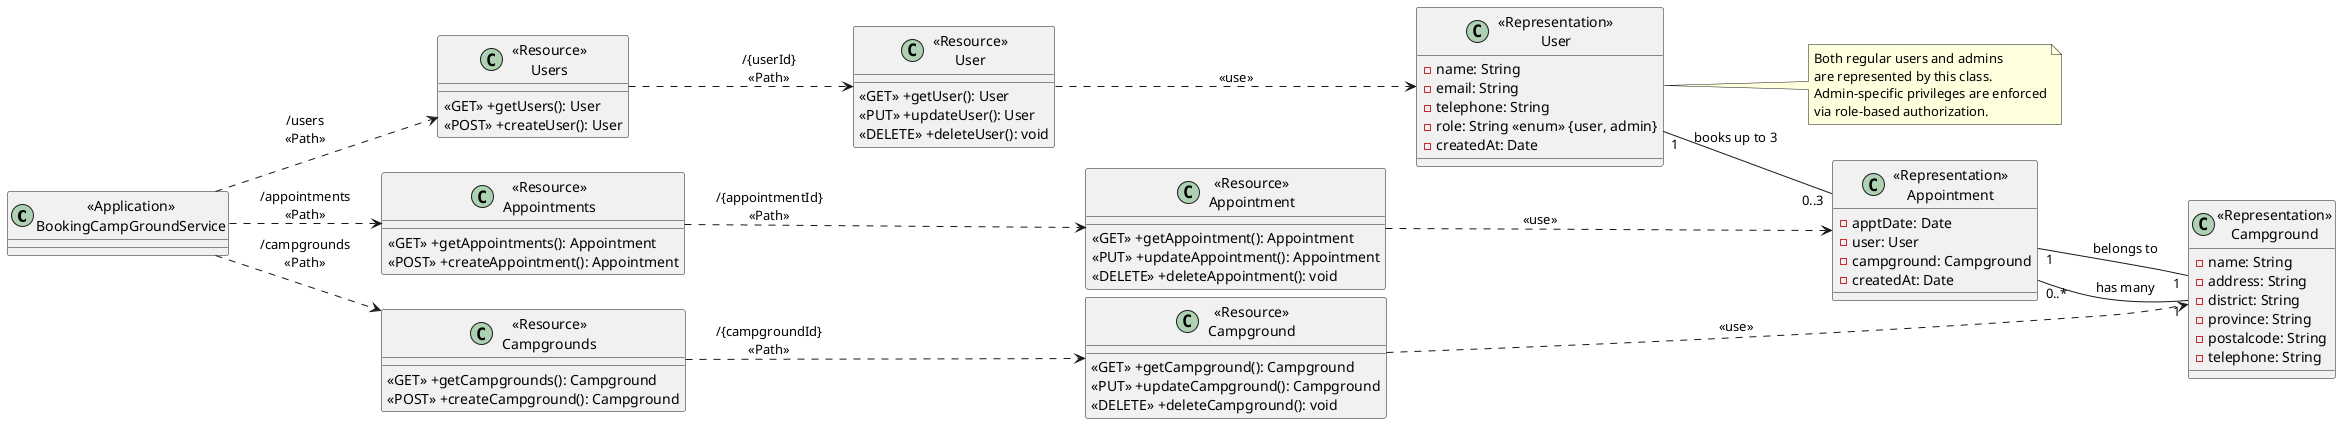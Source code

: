 @startuml
left to right direction

' Application Service
class "<<Application>>\nBookingCampGroundService" as BookingCampGroundService {}

' Users Resources
class "<<Resource>>\nUsers" as ResourceUsers {
    <<GET>> +getUsers(): User
    <<POST>> +createUser(): User
}

class "<<Resource>>\nUser" as ResourceUser {
    <<GET>> +getUser(): User
    <<PUT>> +updateUser(): User
    <<DELETE>> +deleteUser(): void
}

class "<<Representation>>\nUser" as RepresentationUser {
    - name: String
    - email: String
    - telephone: String
    - role: String <<enum>> {user, admin}
    - createdAt: Date
}

note right of RepresentationUser
  Both regular users and admins
  are represented by this class.
  Admin-specific privileges are enforced
  via role-based authorization.
end note

' Appointments Resources
class "<<Resource>>\nAppointments" as ResourceAppointments {
    <<GET>> +getAppointments(): Appointment
    <<POST>> +createAppointment(): Appointment
}

class "<<Resource>>\nAppointment" as ResourceAppointment {
    <<GET>> +getAppointment(): Appointment
    <<PUT>> +updateAppointment(): Appointment
    <<DELETE>> +deleteAppointment(): void
}

class "<<Representation>>\nAppointment" as RepresentationAppointment {
    - apptDate: Date
    - user: User
    - campground: Campground
    - createdAt: Date
}

' Campgrounds Resources
class "<<Resource>>\nCampgrounds" as ResourceCampgrounds {
    <<GET>> +getCampgrounds(): Campground
    <<POST>> +createCampground(): Campground
}

class "<<Resource>>\nCampground" as ResourceCampground {
    <<GET>> +getCampground(): Campground
    <<PUT>> +updateCampground(): Campground
    <<DELETE>> +deleteCampground(): void
}

class "<<Representation>>\nCampground" as RepresentationCampground {
    - name: String
    - address: String
    - district: String
    - province: String
    - postalcode: String
    - telephone: String
}

' Resource path relationships
BookingCampGroundService ..> ResourceUsers : "/users\n<<Path>>"
ResourceUsers ..> ResourceUser : "/{userId}\n<<Path>>"
ResourceUser ..> RepresentationUser : "<<use>>"

BookingCampGroundService ..> ResourceAppointments : "/appointments\n<<Path>>"
ResourceAppointments ..> ResourceAppointment : "/{appointmentId}\n<<Path>>"
ResourceAppointment ..> RepresentationAppointment : "<<use>>"

BookingCampGroundService ..> ResourceCampgrounds : "/campgrounds\n<<Path>>"
ResourceCampgrounds ..> ResourceCampground : "/{campgroundId}\n<<Path>>"
ResourceCampground ..> RepresentationCampground : "<<use>>"

' Relationships between representations (models)
RepresentationUser "1" -- "0..3" RepresentationAppointment : "books up to 3"
RepresentationAppointment "1" -- "1" RepresentationCampground : "belongs to"
RepresentationCampground "1" -- "0..*" RepresentationAppointment : "has many"

@enduml
